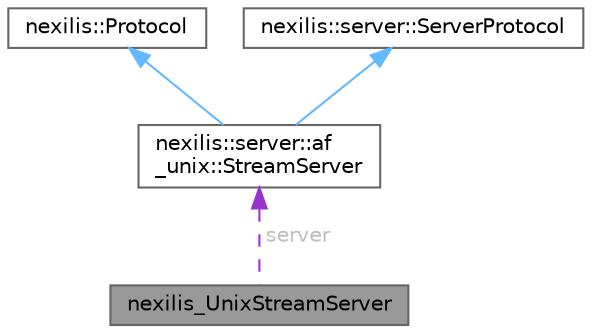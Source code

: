 digraph "nexilis_UnixStreamServer"
{
 // LATEX_PDF_SIZE
  bgcolor="transparent";
  edge [fontname=Helvetica,fontsize=10,labelfontname=Helvetica,labelfontsize=10];
  node [fontname=Helvetica,fontsize=10,shape=box,height=0.2,width=0.4];
  Node1 [id="Node000001",label="nexilis_UnixStreamServer",height=0.2,width=0.4,color="gray40", fillcolor="grey60", style="filled", fontcolor="black",tooltip=" "];
  Node2 -> Node1 [id="edge1_Node000001_Node000002",dir="back",color="darkorchid3",style="dashed",tooltip=" ",label=" server",fontcolor="grey" ];
  Node2 [id="Node000002",label="nexilis::server::af\l_unix::StreamServer",height=0.2,width=0.4,color="gray40", fillcolor="white", style="filled",URL="$d4/d3a/classnexilis_1_1server_1_1af__unix_1_1StreamServer.html",tooltip=" "];
  Node3 -> Node2 [id="edge2_Node000002_Node000003",dir="back",color="steelblue1",style="solid",tooltip=" "];
  Node3 [id="Node000003",label="nexilis::Protocol",height=0.2,width=0.4,color="gray40", fillcolor="white", style="filled",URL="$da/d49/classnexilis_1_1Protocol.html",tooltip=" "];
  Node4 -> Node2 [id="edge3_Node000002_Node000004",dir="back",color="steelblue1",style="solid",tooltip=" "];
  Node4 [id="Node000004",label="nexilis::server::ServerProtocol",height=0.2,width=0.4,color="gray40", fillcolor="white", style="filled",URL="$de/df0/classnexilis_1_1server_1_1ServerProtocol.html",tooltip=" "];
}
